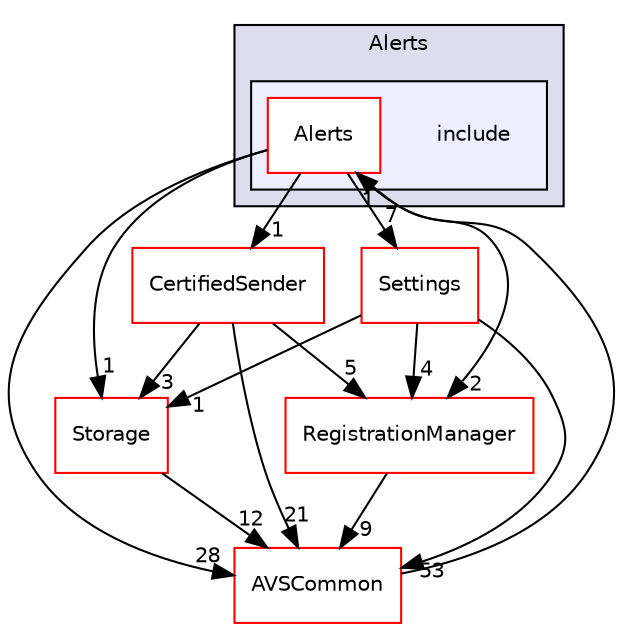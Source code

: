 digraph "/home/ANT.AMAZON.COM/womw/workplace/1.19_release/doxy/avs-device-sdk/CapabilityAgents/Alerts/include" {
  compound=true
  node [ fontsize="10", fontname="Helvetica"];
  edge [ labelfontsize="10", labelfontname="Helvetica"];
  subgraph clusterdir_6a3d888c77d91a2c06c3ff7a43c42895 {
    graph [ bgcolor="#ddddee", pencolor="black", label="Alerts" fontname="Helvetica", fontsize="10", URL="dir_6a3d888c77d91a2c06c3ff7a43c42895.html"]
  subgraph clusterdir_32ca2b1be26df65d1a152938de056228 {
    graph [ bgcolor="#eeeeff", pencolor="black", label="" URL="dir_32ca2b1be26df65d1a152938de056228.html"];
    dir_32ca2b1be26df65d1a152938de056228 [shape=plaintext label="include"];
    dir_0756d7cbdb43a6da05839251aad86022 [shape=box label="Alerts" color="red" fillcolor="white" style="filled" URL="dir_0756d7cbdb43a6da05839251aad86022.html"];
  }
  }
  dir_cf27311ab9f4263eef70b28364b95692 [shape=box label="CertifiedSender" fillcolor="white" style="filled" color="red" URL="dir_cf27311ab9f4263eef70b28364b95692.html"];
  dir_d29c5f5a2915d6c5388c9daae4f109c7 [shape=box label="Storage" fillcolor="white" style="filled" color="red" URL="dir_d29c5f5a2915d6c5388c9daae4f109c7.html"];
  dir_8ae0dd75af039a94f4269584fb8eef13 [shape=box label="Settings" fillcolor="white" style="filled" color="red" URL="dir_8ae0dd75af039a94f4269584fb8eef13.html"];
  dir_13e65effb2bde530b17b3d5eefcd0266 [shape=box label="AVSCommon" fillcolor="white" style="filled" color="red" URL="dir_13e65effb2bde530b17b3d5eefcd0266.html"];
  dir_b14333b5607b47fe7356eaa790107bd3 [shape=box label="RegistrationManager" fillcolor="white" style="filled" color="red" URL="dir_b14333b5607b47fe7356eaa790107bd3.html"];
  dir_0756d7cbdb43a6da05839251aad86022->dir_cf27311ab9f4263eef70b28364b95692 [headlabel="1", labeldistance=1.5 headhref="dir_000121_000279.html"];
  dir_0756d7cbdb43a6da05839251aad86022->dir_d29c5f5a2915d6c5388c9daae4f109c7 [headlabel="1", labeldistance=1.5 headhref="dir_000121_000394.html"];
  dir_0756d7cbdb43a6da05839251aad86022->dir_8ae0dd75af039a94f4269584fb8eef13 [headlabel="7", labeldistance=1.5 headhref="dir_000121_000375.html"];
  dir_0756d7cbdb43a6da05839251aad86022->dir_13e65effb2bde530b17b3d5eefcd0266 [headlabel="28", labeldistance=1.5 headhref="dir_000121_000017.html"];
  dir_0756d7cbdb43a6da05839251aad86022->dir_b14333b5607b47fe7356eaa790107bd3 [headlabel="2", labeldistance=1.5 headhref="dir_000121_000361.html"];
  dir_cf27311ab9f4263eef70b28364b95692->dir_d29c5f5a2915d6c5388c9daae4f109c7 [headlabel="3", labeldistance=1.5 headhref="dir_000279_000394.html"];
  dir_cf27311ab9f4263eef70b28364b95692->dir_13e65effb2bde530b17b3d5eefcd0266 [headlabel="21", labeldistance=1.5 headhref="dir_000279_000017.html"];
  dir_cf27311ab9f4263eef70b28364b95692->dir_b14333b5607b47fe7356eaa790107bd3 [headlabel="5", labeldistance=1.5 headhref="dir_000279_000361.html"];
  dir_d29c5f5a2915d6c5388c9daae4f109c7->dir_13e65effb2bde530b17b3d5eefcd0266 [headlabel="12", labeldistance=1.5 headhref="dir_000394_000017.html"];
  dir_8ae0dd75af039a94f4269584fb8eef13->dir_d29c5f5a2915d6c5388c9daae4f109c7 [headlabel="1", labeldistance=1.5 headhref="dir_000375_000394.html"];
  dir_8ae0dd75af039a94f4269584fb8eef13->dir_13e65effb2bde530b17b3d5eefcd0266 [headlabel="53", labeldistance=1.5 headhref="dir_000375_000017.html"];
  dir_8ae0dd75af039a94f4269584fb8eef13->dir_b14333b5607b47fe7356eaa790107bd3 [headlabel="4", labeldistance=1.5 headhref="dir_000375_000361.html"];
  dir_13e65effb2bde530b17b3d5eefcd0266->dir_0756d7cbdb43a6da05839251aad86022 [headlabel="1", labeldistance=1.5 headhref="dir_000017_000121.html"];
  dir_b14333b5607b47fe7356eaa790107bd3->dir_13e65effb2bde530b17b3d5eefcd0266 [headlabel="9", labeldistance=1.5 headhref="dir_000361_000017.html"];
}

